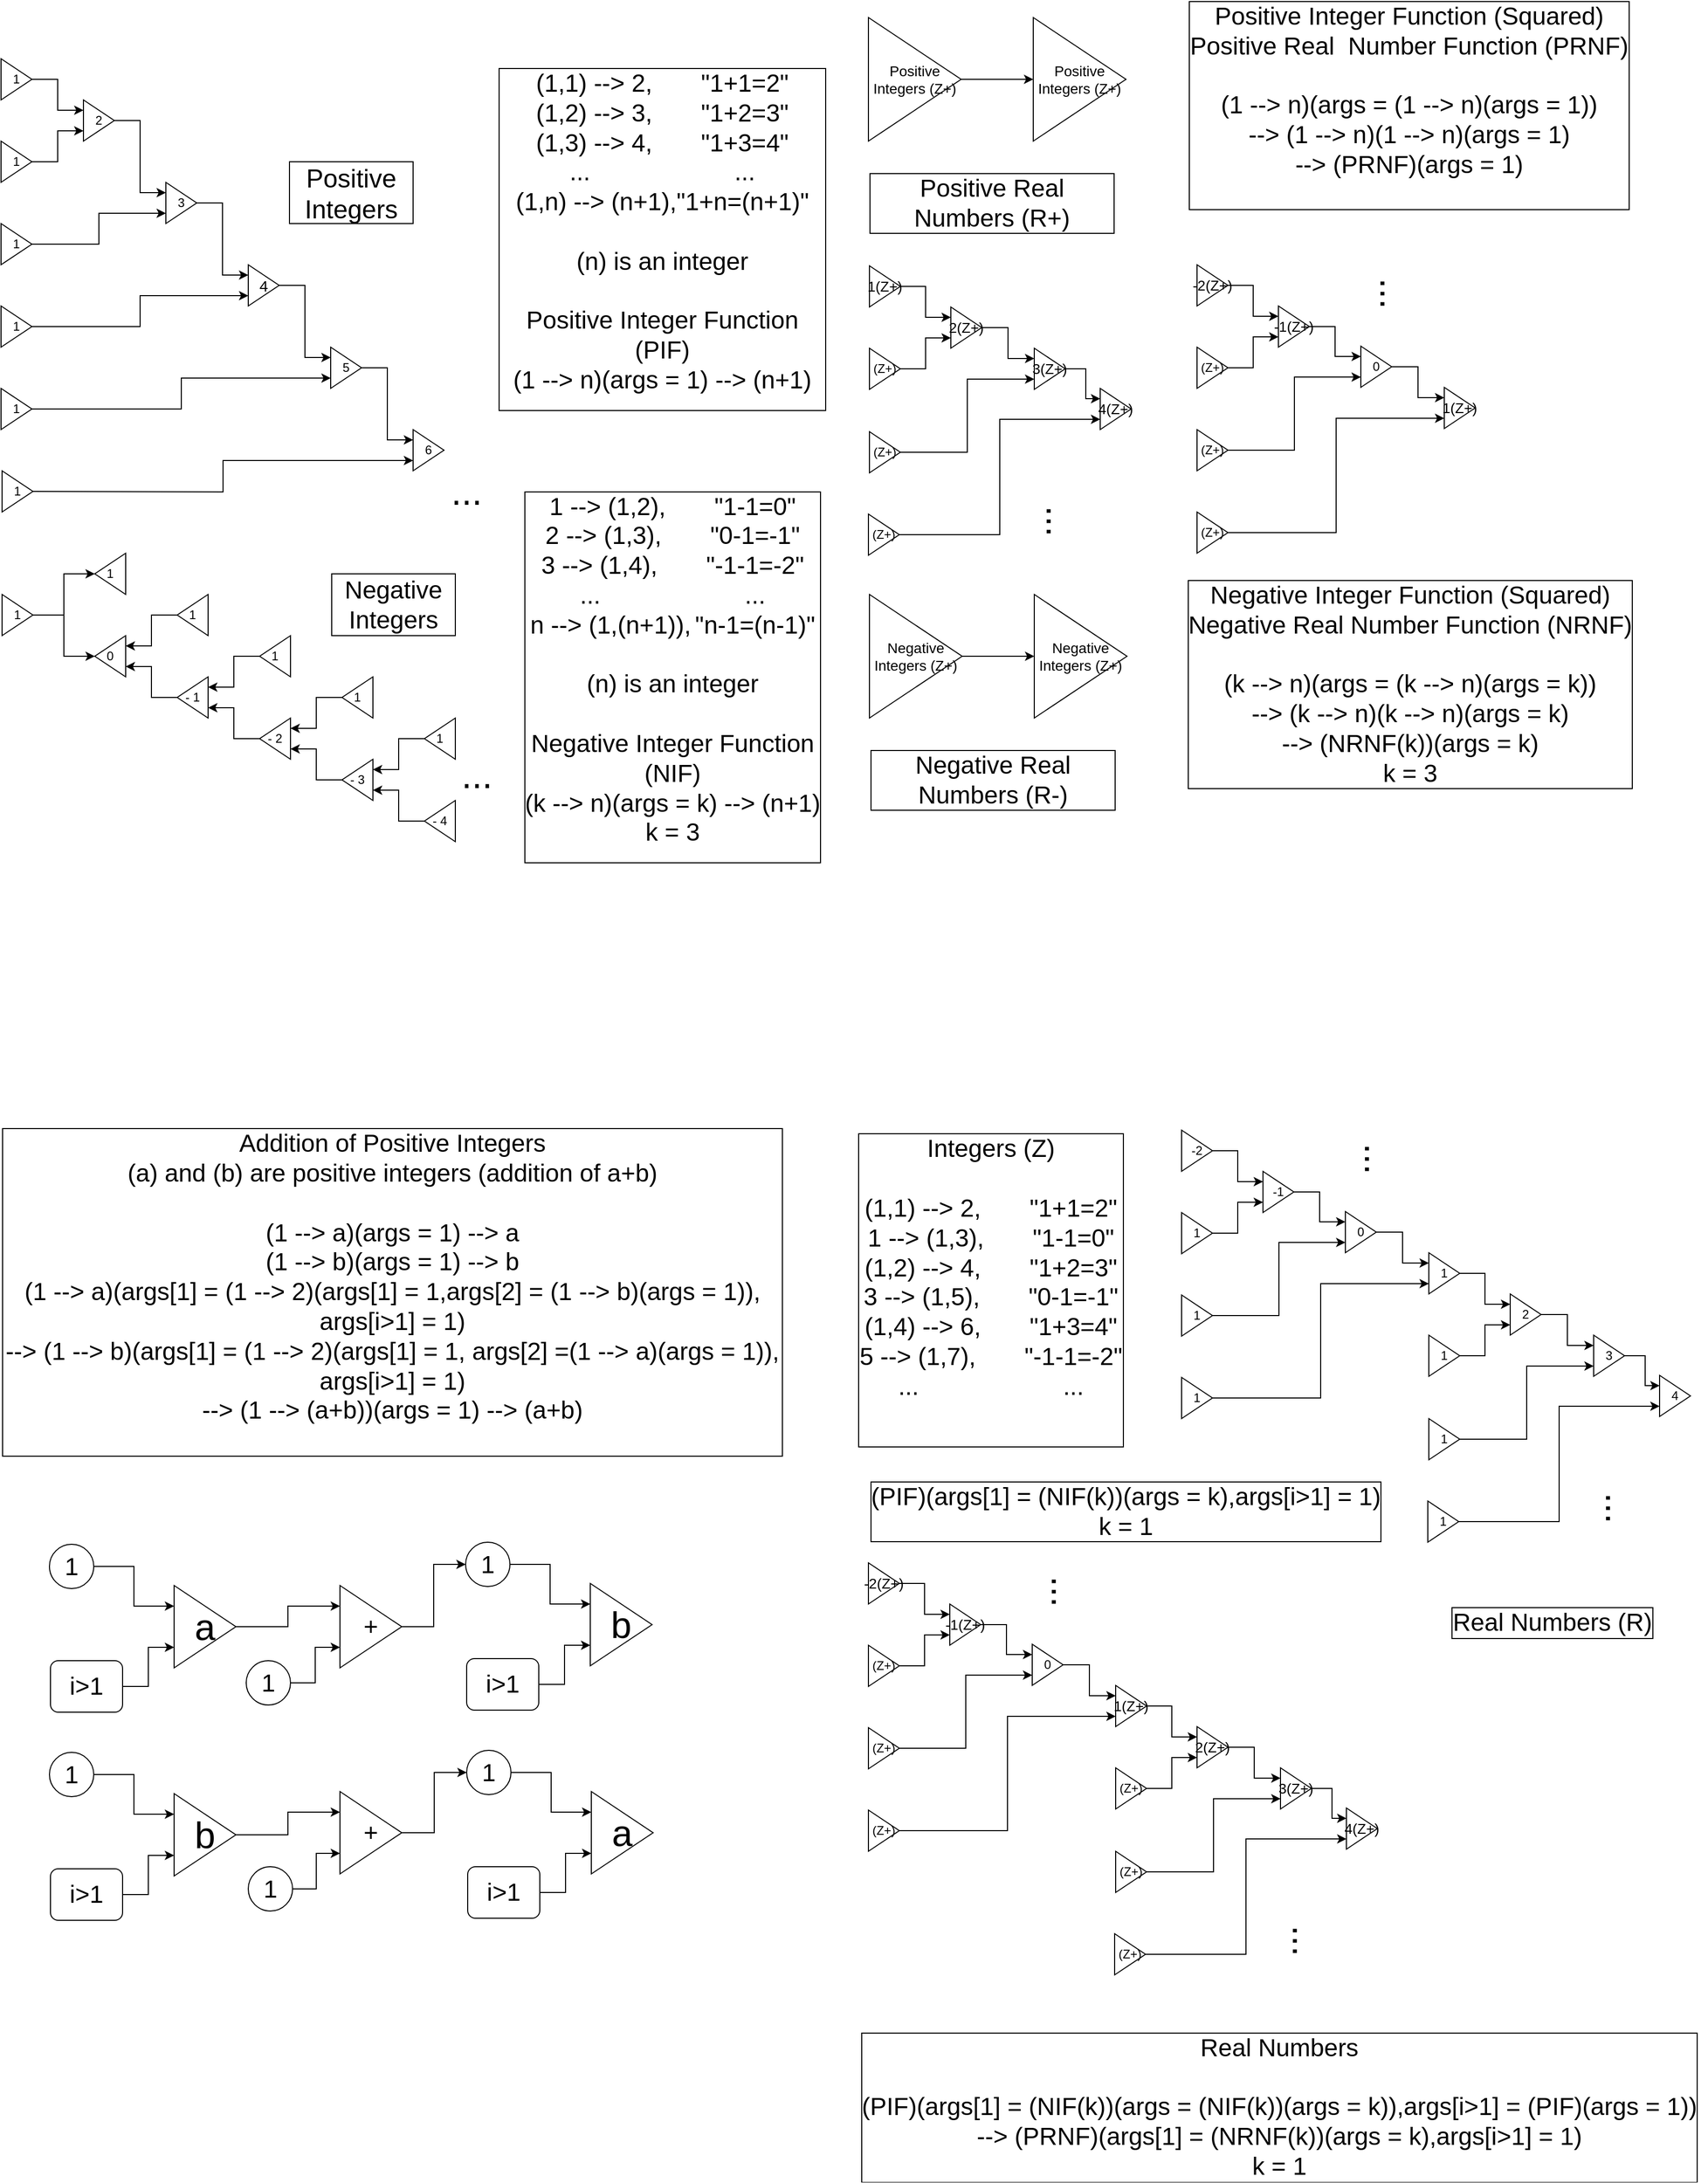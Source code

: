 <mxfile version="26.2.15">
  <diagram name="Page-1" id="xRfz-6UvRlw8iDULHB4P">
    <mxGraphModel dx="1310" dy="937" grid="1" gridSize="10" guides="1" tooltips="1" connect="1" arrows="1" fold="1" page="1" pageScale="1" pageWidth="850" pageHeight="1100" math="0" shadow="0">
      <root>
        <mxCell id="0" />
        <mxCell id="1" parent="0" />
        <mxCell id="XdePbFOdz1kA0PpPe4pF-14" style="edgeStyle=orthogonalEdgeStyle;rounded=0;orthogonalLoop=1;jettySize=auto;html=1;entryX=0;entryY=0.25;entryDx=0;entryDy=0;" parent="1" source="XdePbFOdz1kA0PpPe4pF-1" target="XdePbFOdz1kA0PpPe4pF-7" edge="1">
          <mxGeometry relative="1" as="geometry" />
        </mxCell>
        <mxCell id="XdePbFOdz1kA0PpPe4pF-1" value="1" style="triangle;whiteSpace=wrap;html=1;" parent="1" vertex="1">
          <mxGeometry x="38" y="80" width="30" height="40" as="geometry" />
        </mxCell>
        <mxCell id="XdePbFOdz1kA0PpPe4pF-11" style="edgeStyle=orthogonalEdgeStyle;rounded=0;orthogonalLoop=1;jettySize=auto;html=1;entryX=0;entryY=0.75;entryDx=0;entryDy=0;" parent="1" source="XdePbFOdz1kA0PpPe4pF-2" target="XdePbFOdz1kA0PpPe4pF-7" edge="1">
          <mxGeometry relative="1" as="geometry" />
        </mxCell>
        <mxCell id="XdePbFOdz1kA0PpPe4pF-2" value="1" style="triangle;whiteSpace=wrap;html=1;" parent="1" vertex="1">
          <mxGeometry x="38" y="160" width="30" height="40" as="geometry" />
        </mxCell>
        <mxCell id="XdePbFOdz1kA0PpPe4pF-12" style="edgeStyle=orthogonalEdgeStyle;rounded=0;orthogonalLoop=1;jettySize=auto;html=1;entryX=0;entryY=0.75;entryDx=0;entryDy=0;" parent="1" source="XdePbFOdz1kA0PpPe4pF-3" target="XdePbFOdz1kA0PpPe4pF-8" edge="1">
          <mxGeometry relative="1" as="geometry" />
        </mxCell>
        <mxCell id="XdePbFOdz1kA0PpPe4pF-3" value="1" style="triangle;whiteSpace=wrap;html=1;" parent="1" vertex="1">
          <mxGeometry x="38" y="240" width="30" height="40" as="geometry" />
        </mxCell>
        <mxCell id="XdePbFOdz1kA0PpPe4pF-16" style="edgeStyle=orthogonalEdgeStyle;rounded=0;orthogonalLoop=1;jettySize=auto;html=1;entryX=0;entryY=0.75;entryDx=0;entryDy=0;" parent="1" source="XdePbFOdz1kA0PpPe4pF-4" target="XdePbFOdz1kA0PpPe4pF-15" edge="1">
          <mxGeometry relative="1" as="geometry" />
        </mxCell>
        <mxCell id="XdePbFOdz1kA0PpPe4pF-4" value="1" style="triangle;whiteSpace=wrap;html=1;" parent="1" vertex="1">
          <mxGeometry x="38" y="320" width="30" height="40" as="geometry" />
        </mxCell>
        <mxCell id="XdePbFOdz1kA0PpPe4pF-19" style="edgeStyle=orthogonalEdgeStyle;rounded=0;orthogonalLoop=1;jettySize=auto;html=1;entryX=0;entryY=0.75;entryDx=0;entryDy=0;" parent="1" source="XdePbFOdz1kA0PpPe4pF-5" target="XdePbFOdz1kA0PpPe4pF-18" edge="1">
          <mxGeometry relative="1" as="geometry" />
        </mxCell>
        <mxCell id="XdePbFOdz1kA0PpPe4pF-5" value="1" style="triangle;whiteSpace=wrap;html=1;" parent="1" vertex="1">
          <mxGeometry x="38" y="400" width="30" height="40" as="geometry" />
        </mxCell>
        <mxCell id="XdePbFOdz1kA0PpPe4pF-23" style="edgeStyle=orthogonalEdgeStyle;rounded=0;orthogonalLoop=1;jettySize=auto;html=1;entryX=0;entryY=0.75;entryDx=0;entryDy=0;" parent="1" target="XdePbFOdz1kA0PpPe4pF-22" edge="1">
          <mxGeometry relative="1" as="geometry">
            <mxPoint x="68" y="500" as="sourcePoint" />
          </mxGeometry>
        </mxCell>
        <mxCell id="XdePbFOdz1kA0PpPe4pF-6" value="1" style="triangle;whiteSpace=wrap;html=1;" parent="1" vertex="1">
          <mxGeometry x="39" y="480" width="30" height="40" as="geometry" />
        </mxCell>
        <mxCell id="XdePbFOdz1kA0PpPe4pF-13" style="edgeStyle=orthogonalEdgeStyle;rounded=0;orthogonalLoop=1;jettySize=auto;html=1;entryX=0;entryY=0.25;entryDx=0;entryDy=0;" parent="1" source="XdePbFOdz1kA0PpPe4pF-7" target="XdePbFOdz1kA0PpPe4pF-8" edge="1">
          <mxGeometry relative="1" as="geometry" />
        </mxCell>
        <mxCell id="XdePbFOdz1kA0PpPe4pF-7" value="2" style="triangle;whiteSpace=wrap;html=1;" parent="1" vertex="1">
          <mxGeometry x="118" y="120" width="30" height="40" as="geometry" />
        </mxCell>
        <mxCell id="XdePbFOdz1kA0PpPe4pF-17" style="edgeStyle=orthogonalEdgeStyle;rounded=0;orthogonalLoop=1;jettySize=auto;html=1;entryX=0;entryY=0.25;entryDx=0;entryDy=0;" parent="1" source="XdePbFOdz1kA0PpPe4pF-8" target="XdePbFOdz1kA0PpPe4pF-15" edge="1">
          <mxGeometry relative="1" as="geometry" />
        </mxCell>
        <mxCell id="XdePbFOdz1kA0PpPe4pF-8" value="3" style="triangle;whiteSpace=wrap;html=1;" parent="1" vertex="1">
          <mxGeometry x="198" y="200" width="30" height="40" as="geometry" />
        </mxCell>
        <mxCell id="XdePbFOdz1kA0PpPe4pF-20" style="edgeStyle=orthogonalEdgeStyle;rounded=0;orthogonalLoop=1;jettySize=auto;html=1;entryX=0;entryY=0.25;entryDx=0;entryDy=0;" parent="1" source="XdePbFOdz1kA0PpPe4pF-15" target="XdePbFOdz1kA0PpPe4pF-18" edge="1">
          <mxGeometry relative="1" as="geometry" />
        </mxCell>
        <mxCell id="XdePbFOdz1kA0PpPe4pF-15" value="4" style="triangle;whiteSpace=wrap;html=1;fontSize=15;" parent="1" vertex="1">
          <mxGeometry x="278" y="280" width="30" height="40" as="geometry" />
        </mxCell>
        <mxCell id="XdePbFOdz1kA0PpPe4pF-24" style="edgeStyle=orthogonalEdgeStyle;rounded=0;orthogonalLoop=1;jettySize=auto;html=1;entryX=0;entryY=0.25;entryDx=0;entryDy=0;" parent="1" source="XdePbFOdz1kA0PpPe4pF-18" target="XdePbFOdz1kA0PpPe4pF-22" edge="1">
          <mxGeometry relative="1" as="geometry" />
        </mxCell>
        <mxCell id="XdePbFOdz1kA0PpPe4pF-18" value="5" style="triangle;whiteSpace=wrap;html=1;" parent="1" vertex="1">
          <mxGeometry x="358" y="360" width="30" height="40" as="geometry" />
        </mxCell>
        <mxCell id="XdePbFOdz1kA0PpPe4pF-22" value="6" style="triangle;whiteSpace=wrap;html=1;" parent="1" vertex="1">
          <mxGeometry x="438" y="440" width="30" height="40" as="geometry" />
        </mxCell>
        <mxCell id="XdePbFOdz1kA0PpPe4pF-25" value="&lt;font style=&quot;font-size: 25px;&quot;&gt;Positive Integers&lt;/font&gt;" style="whiteSpace=wrap;html=1;" parent="1" vertex="1">
          <mxGeometry x="318" y="180" width="120" height="60" as="geometry" />
        </mxCell>
        <mxCell id="XdePbFOdz1kA0PpPe4pF-33" style="edgeStyle=orthogonalEdgeStyle;rounded=0;orthogonalLoop=1;jettySize=auto;html=1;entryX=1;entryY=0.5;entryDx=0;entryDy=0;" parent="1" source="XdePbFOdz1kA0PpPe4pF-26" target="XdePbFOdz1kA0PpPe4pF-30" edge="1">
          <mxGeometry relative="1" as="geometry" />
        </mxCell>
        <mxCell id="XdePbFOdz1kA0PpPe4pF-34" style="edgeStyle=orthogonalEdgeStyle;rounded=0;orthogonalLoop=1;jettySize=auto;html=1;entryX=1;entryY=0.5;entryDx=0;entryDy=0;" parent="1" source="XdePbFOdz1kA0PpPe4pF-26" target="XdePbFOdz1kA0PpPe4pF-29" edge="1">
          <mxGeometry relative="1" as="geometry" />
        </mxCell>
        <mxCell id="XdePbFOdz1kA0PpPe4pF-26" value="1" style="triangle;whiteSpace=wrap;html=1;" parent="1" vertex="1">
          <mxGeometry x="39" y="600" width="30" height="40" as="geometry" />
        </mxCell>
        <mxCell id="XdePbFOdz1kA0PpPe4pF-29" value="0" style="triangle;whiteSpace=wrap;html=1;direction=west;" parent="1" vertex="1">
          <mxGeometry x="129" y="640" width="30" height="40" as="geometry" />
        </mxCell>
        <mxCell id="XdePbFOdz1kA0PpPe4pF-30" value="1" style="triangle;whiteSpace=wrap;html=1;direction=west;" parent="1" vertex="1">
          <mxGeometry x="129" y="560" width="30" height="40" as="geometry" />
        </mxCell>
        <mxCell id="XdePbFOdz1kA0PpPe4pF-35" style="edgeStyle=orthogonalEdgeStyle;rounded=0;orthogonalLoop=1;jettySize=auto;html=1;entryX=0;entryY=0.75;entryDx=0;entryDy=0;" parent="1" source="XdePbFOdz1kA0PpPe4pF-31" target="XdePbFOdz1kA0PpPe4pF-29" edge="1">
          <mxGeometry relative="1" as="geometry" />
        </mxCell>
        <mxCell id="XdePbFOdz1kA0PpPe4pF-31" value="1" style="triangle;whiteSpace=wrap;html=1;direction=west;" parent="1" vertex="1">
          <mxGeometry x="209" y="600" width="30" height="40" as="geometry" />
        </mxCell>
        <mxCell id="XdePbFOdz1kA0PpPe4pF-36" style="edgeStyle=orthogonalEdgeStyle;rounded=0;orthogonalLoop=1;jettySize=auto;html=1;entryX=0;entryY=0.25;entryDx=0;entryDy=0;" parent="1" source="XdePbFOdz1kA0PpPe4pF-32" target="XdePbFOdz1kA0PpPe4pF-29" edge="1">
          <mxGeometry relative="1" as="geometry" />
        </mxCell>
        <mxCell id="XdePbFOdz1kA0PpPe4pF-32" value="- 1" style="triangle;whiteSpace=wrap;html=1;direction=west;" parent="1" vertex="1">
          <mxGeometry x="209" y="680" width="30" height="40" as="geometry" />
        </mxCell>
        <mxCell id="XdePbFOdz1kA0PpPe4pF-40" style="edgeStyle=orthogonalEdgeStyle;rounded=0;orthogonalLoop=1;jettySize=auto;html=1;entryX=0;entryY=0.75;entryDx=0;entryDy=0;" parent="1" source="XdePbFOdz1kA0PpPe4pF-37" target="XdePbFOdz1kA0PpPe4pF-32" edge="1">
          <mxGeometry relative="1" as="geometry" />
        </mxCell>
        <mxCell id="XdePbFOdz1kA0PpPe4pF-37" value="1" style="triangle;whiteSpace=wrap;html=1;direction=west;" parent="1" vertex="1">
          <mxGeometry x="289" y="640" width="30" height="40" as="geometry" />
        </mxCell>
        <mxCell id="XdePbFOdz1kA0PpPe4pF-39" style="edgeStyle=orthogonalEdgeStyle;rounded=0;orthogonalLoop=1;jettySize=auto;html=1;entryX=0;entryY=0.25;entryDx=0;entryDy=0;" parent="1" source="XdePbFOdz1kA0PpPe4pF-38" target="XdePbFOdz1kA0PpPe4pF-32" edge="1">
          <mxGeometry relative="1" as="geometry" />
        </mxCell>
        <mxCell id="XdePbFOdz1kA0PpPe4pF-38" value="- 2" style="triangle;whiteSpace=wrap;html=1;direction=west;" parent="1" vertex="1">
          <mxGeometry x="289" y="720" width="30" height="40" as="geometry" />
        </mxCell>
        <mxCell id="XdePbFOdz1kA0PpPe4pF-45" style="edgeStyle=orthogonalEdgeStyle;rounded=0;orthogonalLoop=1;jettySize=auto;html=1;entryX=0;entryY=0.75;entryDx=0;entryDy=0;" parent="1" source="XdePbFOdz1kA0PpPe4pF-41" target="XdePbFOdz1kA0PpPe4pF-38" edge="1">
          <mxGeometry relative="1" as="geometry" />
        </mxCell>
        <mxCell id="XdePbFOdz1kA0PpPe4pF-41" value="1" style="triangle;whiteSpace=wrap;html=1;direction=west;" parent="1" vertex="1">
          <mxGeometry x="369" y="680" width="30" height="40" as="geometry" />
        </mxCell>
        <mxCell id="XdePbFOdz1kA0PpPe4pF-46" style="edgeStyle=orthogonalEdgeStyle;rounded=0;orthogonalLoop=1;jettySize=auto;html=1;entryX=0;entryY=0.25;entryDx=0;entryDy=0;" parent="1" source="XdePbFOdz1kA0PpPe4pF-42" target="XdePbFOdz1kA0PpPe4pF-38" edge="1">
          <mxGeometry relative="1" as="geometry" />
        </mxCell>
        <mxCell id="XdePbFOdz1kA0PpPe4pF-42" value="- 3" style="triangle;whiteSpace=wrap;html=1;direction=west;" parent="1" vertex="1">
          <mxGeometry x="369" y="760" width="30" height="40" as="geometry" />
        </mxCell>
        <mxCell id="XdePbFOdz1kA0PpPe4pF-47" style="edgeStyle=orthogonalEdgeStyle;rounded=0;orthogonalLoop=1;jettySize=auto;html=1;entryX=0;entryY=0.75;entryDx=0;entryDy=0;" parent="1" source="XdePbFOdz1kA0PpPe4pF-43" target="XdePbFOdz1kA0PpPe4pF-42" edge="1">
          <mxGeometry relative="1" as="geometry" />
        </mxCell>
        <mxCell id="XdePbFOdz1kA0PpPe4pF-43" value="1" style="triangle;whiteSpace=wrap;html=1;direction=west;" parent="1" vertex="1">
          <mxGeometry x="449" y="720" width="30" height="40" as="geometry" />
        </mxCell>
        <mxCell id="XdePbFOdz1kA0PpPe4pF-48" style="edgeStyle=orthogonalEdgeStyle;rounded=0;orthogonalLoop=1;jettySize=auto;html=1;entryX=0;entryY=0.25;entryDx=0;entryDy=0;" parent="1" source="XdePbFOdz1kA0PpPe4pF-44" target="XdePbFOdz1kA0PpPe4pF-42" edge="1">
          <mxGeometry relative="1" as="geometry" />
        </mxCell>
        <mxCell id="XdePbFOdz1kA0PpPe4pF-44" value="- 4" style="triangle;whiteSpace=wrap;html=1;direction=west;" parent="1" vertex="1">
          <mxGeometry x="449" y="800" width="30" height="40" as="geometry" />
        </mxCell>
        <mxCell id="XdePbFOdz1kA0PpPe4pF-49" value="&lt;font style=&quot;font-size: 24px;&quot;&gt;Negative Integers&lt;/font&gt;" style="whiteSpace=wrap;html=1;" parent="1" vertex="1">
          <mxGeometry x="359" y="580" width="120" height="60" as="geometry" />
        </mxCell>
        <mxCell id="P9Q4JkVkHAm-3udSk-I6-1" value="&lt;font style=&quot;font-size: 24px;&quot;&gt;(1,1) --&amp;gt; 2,&lt;span style=&quot;white-space: pre;&quot;&gt;&#x9;&lt;/span&gt;&quot;1+1=2&quot;&lt;/font&gt;&lt;div&gt;&lt;font style=&quot;font-size: 24px;&quot;&gt;(1,2) --&amp;gt; 3,&lt;span style=&quot;white-space: pre;&quot;&gt;&#x9;&lt;/span&gt;&quot;1+2=3&quot;&lt;/font&gt;&lt;/div&gt;&lt;div&gt;&lt;font style=&quot;font-size: 24px;&quot;&gt;(1,3) --&amp;gt; 4,&lt;span style=&quot;white-space: pre;&quot;&gt;&#x9;&lt;/span&gt;&quot;1+3=4&quot;&lt;/font&gt;&lt;/div&gt;&lt;div&gt;&lt;font style=&quot;font-size: 24px;&quot;&gt;...&lt;span style=&quot;white-space: pre;&quot;&gt;&#x9;&lt;/span&gt;&lt;span style=&quot;white-space: pre;&quot;&gt;&#x9;&lt;/span&gt;&lt;span style=&quot;white-space: pre;&quot;&gt;&#x9;&lt;/span&gt;...&lt;/font&gt;&lt;/div&gt;&lt;div&gt;&lt;font style=&quot;font-size: 24px;&quot;&gt;(1,n) --&amp;gt; (n+1),&quot;1+n=(n+1)&quot;&lt;/font&gt;&lt;/div&gt;&lt;div&gt;&lt;font style=&quot;font-size: 24px;&quot;&gt;&lt;br&gt;&lt;/font&gt;&lt;/div&gt;&lt;div&gt;&lt;font style=&quot;font-size: 24px;&quot;&gt;(n) is an integer&lt;/font&gt;&lt;/div&gt;&lt;div&gt;&lt;font style=&quot;font-size: 24px;&quot;&gt;&lt;br&gt;&lt;/font&gt;&lt;/div&gt;&lt;div&gt;&lt;font style=&quot;font-size: 24px;&quot;&gt;Positive Integer Function (PIF)&lt;/font&gt;&lt;/div&gt;&lt;div&gt;&lt;font style=&quot;font-size: 24px;&quot;&gt;(1 --&amp;gt; n)(args = 1) --&amp;gt; (n+1)&lt;/font&gt;&lt;/div&gt;&lt;div&gt;&lt;br&gt;&lt;/div&gt;" style="text;html=1;align=center;verticalAlign=middle;whiteSpace=wrap;rounded=0;labelBorderColor=default;" vertex="1" parent="1">
          <mxGeometry x="520" y="120" width="320" height="270" as="geometry" />
        </mxCell>
        <mxCell id="P9Q4JkVkHAm-3udSk-I6-3" value="&lt;div&gt;&lt;font style=&quot;font-size: 24px;&quot;&gt;1 --&amp;gt; (1,2),&lt;span style=&quot;white-space: pre;&quot;&gt;&#x9;&lt;/span&gt;&quot;1-1=0&quot;&lt;/font&gt;&lt;/div&gt;&lt;div&gt;&lt;font style=&quot;font-size: 24px;&quot;&gt;2 --&amp;gt; (1,3),&lt;span style=&quot;white-space: pre;&quot;&gt;&#x9;&lt;/span&gt;&quot;0-1=-1&quot;&lt;/font&gt;&lt;/div&gt;&lt;div&gt;&lt;font style=&quot;font-size: 24px;&quot;&gt;3 --&amp;gt; (1,4),&lt;span style=&quot;white-space: pre;&quot;&gt;&#x9;&lt;/span&gt;&quot;-1-1=-2&quot;&lt;/font&gt;&lt;/div&gt;&lt;div&gt;&lt;font style=&quot;font-size: 24px;&quot;&gt;...&lt;span style=&quot;white-space: pre;&quot;&gt;&#x9;&lt;/span&gt;&lt;span style=&quot;white-space: pre;&quot;&gt;&#x9;&lt;span style=&quot;white-space: pre;&quot;&gt;&#x9;&lt;/span&gt;&lt;/span&gt;...&lt;/font&gt;&lt;/div&gt;&lt;div&gt;&lt;font style=&quot;font-size: 24px;&quot;&gt;n --&amp;gt; (1,(n+1)),&lt;span style=&quot;white-space: pre;&quot;&gt;&#x9;&lt;/span&gt;&quot;n-1=(n-1)&quot;&lt;/font&gt;&lt;/div&gt;&lt;div&gt;&lt;font style=&quot;font-size: 24px;&quot;&gt;&lt;br&gt;&lt;/font&gt;&lt;/div&gt;&lt;div&gt;&lt;font style=&quot;font-size: 24px;&quot;&gt;(n) is an integer&lt;/font&gt;&lt;/div&gt;&lt;div&gt;&lt;font style=&quot;font-size: 24px;&quot;&gt;&lt;br&gt;&lt;/font&gt;&lt;/div&gt;&lt;div&gt;&lt;font style=&quot;font-size: 24px;&quot;&gt;Negative Integer Function&lt;/font&gt;&lt;/div&gt;&lt;div&gt;&lt;span style=&quot;font-size: 24px; background-color: transparent; color: light-dark(rgb(0, 0, 0), rgb(255, 255, 255));&quot;&gt;(NIF)&lt;/span&gt;&lt;/div&gt;&lt;div&gt;&lt;font style=&quot;font-size: 24px;&quot;&gt;(k --&amp;gt; n)(args = k) --&amp;gt; (n+&lt;/font&gt;&lt;span style=&quot;font-size: 24px; background-color: transparent; color: light-dark(rgb(0, 0, 0), rgb(255, 255, 255));&quot;&gt;1)&lt;/span&gt;&lt;/div&gt;&lt;div&gt;&lt;span style=&quot;font-size: 24px; background-color: transparent; color: light-dark(rgb(0, 0, 0), rgb(255, 255, 255));&quot;&gt;k = 3&lt;/span&gt;&lt;/div&gt;&lt;div&gt;&lt;br&gt;&lt;/div&gt;" style="text;html=1;align=center;verticalAlign=middle;whiteSpace=wrap;rounded=0;labelBorderColor=default;" vertex="1" parent="1">
          <mxGeometry x="540" y="560" width="300" height="240" as="geometry" />
        </mxCell>
        <mxCell id="P9Q4JkVkHAm-3udSk-I6-5" value="&lt;font style=&quot;font-size: 14px;&quot;&gt;Positive Integers (Z+)&lt;/font&gt;" style="triangle;whiteSpace=wrap;html=1;" vertex="1" parent="1">
          <mxGeometry x="1040" y="40" width="90" height="120" as="geometry" />
        </mxCell>
        <mxCell id="P9Q4JkVkHAm-3udSk-I6-7" style="edgeStyle=orthogonalEdgeStyle;rounded=0;orthogonalLoop=1;jettySize=auto;html=1;" edge="1" parent="1" source="P9Q4JkVkHAm-3udSk-I6-6" target="P9Q4JkVkHAm-3udSk-I6-5">
          <mxGeometry relative="1" as="geometry" />
        </mxCell>
        <mxCell id="P9Q4JkVkHAm-3udSk-I6-6" value="&lt;font style=&quot;font-size: 14px;&quot;&gt;Positive Integers (Z+)&lt;/font&gt;" style="triangle;whiteSpace=wrap;html=1;" vertex="1" parent="1">
          <mxGeometry x="880" y="40" width="90" height="120" as="geometry" />
        </mxCell>
        <mxCell id="P9Q4JkVkHAm-3udSk-I6-8" value="&lt;font style=&quot;font-size: 24px;&quot;&gt;Positive Real Numbers (R+)&lt;/font&gt;" style="text;html=1;align=center;verticalAlign=middle;whiteSpace=wrap;rounded=0;labelBorderColor=default;" vertex="1" parent="1">
          <mxGeometry x="880" y="180" width="240" height="80" as="geometry" />
        </mxCell>
        <mxCell id="P9Q4JkVkHAm-3udSk-I6-10" value="&lt;font style=&quot;font-size: 36px;&quot;&gt;...&lt;/font&gt;" style="text;html=1;align=center;verticalAlign=middle;whiteSpace=wrap;rounded=0;" vertex="1" parent="1">
          <mxGeometry x="460" y="485" width="60" height="30" as="geometry" />
        </mxCell>
        <mxCell id="P9Q4JkVkHAm-3udSk-I6-11" value="&lt;font style=&quot;font-size: 36px;&quot;&gt;...&lt;/font&gt;" style="text;html=1;align=center;verticalAlign=middle;whiteSpace=wrap;rounded=0;" vertex="1" parent="1">
          <mxGeometry x="470" y="760" width="60" height="30" as="geometry" />
        </mxCell>
        <mxCell id="P9Q4JkVkHAm-3udSk-I6-14" value="&lt;div&gt;&lt;font style=&quot;font-size: 24px;&quot;&gt;Positive Integer Function (Squared)&lt;/font&gt;&lt;div&gt;&lt;span style=&quot;font-size: 24px; background-color: transparent; color: light-dark(rgb(0, 0, 0), rgb(255, 255, 255));&quot;&gt;Positive Real&amp;nbsp; Number Function (PRNF)&lt;/span&gt;&lt;/div&gt;&lt;div&gt;&lt;font style=&quot;font-size: 24px;&quot;&gt;&lt;br&gt;&lt;/font&gt;&lt;/div&gt;&lt;div&gt;&lt;font style=&quot;font-size: 24px;&quot;&gt;(1 --&amp;gt; n)(args = (1 --&amp;gt; n)(args = 1))&lt;/font&gt;&lt;/div&gt;&lt;div&gt;&lt;font style=&quot;font-size: 24px;&quot;&gt;--&amp;gt;&amp;nbsp;&lt;/font&gt;&lt;span style=&quot;font-size: 24px; background-color: transparent; color: light-dark(rgb(0, 0, 0), rgb(255, 255, 255));&quot;&gt;(1 --&amp;gt; n)(1 --&amp;gt; n)(args = 1)&lt;/span&gt;&lt;/div&gt;&lt;div&gt;&lt;span style=&quot;background-color: transparent; color: light-dark(rgb(0, 0, 0), rgb(255, 255, 255)); font-size: 24px;&quot;&gt;--&amp;gt; (PRNF)(args = 1)&lt;/span&gt;&lt;/div&gt;&lt;/div&gt;&lt;div&gt;&lt;span style=&quot;font-size: 24px; background-color: transparent; color: light-dark(rgb(0, 0, 0), rgb(255, 255, 255));&quot;&gt;&lt;br&gt;&lt;/span&gt;&lt;/div&gt;" style="text;html=1;align=center;verticalAlign=middle;whiteSpace=wrap;rounded=0;fontStyle=0;labelBorderColor=default;" vertex="1" parent="1">
          <mxGeometry x="1160" y="40" width="490" height="170" as="geometry" />
        </mxCell>
        <mxCell id="P9Q4JkVkHAm-3udSk-I6-15" value="&lt;font style=&quot;font-size: 14px;&quot;&gt;Negative Integers (Z+)&lt;/font&gt;" style="triangle;whiteSpace=wrap;html=1;" vertex="1" parent="1">
          <mxGeometry x="1041" y="600" width="90" height="120" as="geometry" />
        </mxCell>
        <mxCell id="P9Q4JkVkHAm-3udSk-I6-16" style="edgeStyle=orthogonalEdgeStyle;rounded=0;orthogonalLoop=1;jettySize=auto;html=1;" edge="1" parent="1" source="P9Q4JkVkHAm-3udSk-I6-17" target="P9Q4JkVkHAm-3udSk-I6-15">
          <mxGeometry relative="1" as="geometry" />
        </mxCell>
        <mxCell id="P9Q4JkVkHAm-3udSk-I6-17" value="&lt;font style=&quot;font-size: 14px;&quot;&gt;Negative Integers (Z+)&lt;/font&gt;" style="triangle;whiteSpace=wrap;html=1;" vertex="1" parent="1">
          <mxGeometry x="881" y="600" width="90" height="120" as="geometry" />
        </mxCell>
        <mxCell id="P9Q4JkVkHAm-3udSk-I6-18" value="&lt;font style=&quot;font-size: 24px;&quot;&gt;Negative Real Numbers (R-)&lt;/font&gt;" style="text;html=1;align=center;verticalAlign=middle;whiteSpace=wrap;rounded=0;labelBorderColor=default;" vertex="1" parent="1">
          <mxGeometry x="881" y="740" width="240" height="80" as="geometry" />
        </mxCell>
        <mxCell id="P9Q4JkVkHAm-3udSk-I6-19" value="&lt;font style=&quot;font-size: 24px;&quot;&gt;Negative Integer Function (Squared)&lt;/font&gt;&lt;div&gt;&lt;font style=&quot;font-size: 24px;&quot;&gt;Negative Real Number Function (NRNF)&lt;/font&gt;&lt;/div&gt;&lt;div&gt;&lt;font style=&quot;font-size: 24px;&quot;&gt;&lt;br&gt;&lt;/font&gt;&lt;/div&gt;&lt;div&gt;&lt;font style=&quot;font-size: 24px;&quot;&gt;(k --&amp;gt; n)(args = (k --&amp;gt; n)(args = k))&lt;/font&gt;&lt;/div&gt;&lt;div&gt;&lt;font style=&quot;font-size: 24px;&quot;&gt;--&amp;gt;&amp;nbsp;&lt;/font&gt;&lt;span style=&quot;font-size: 24px; background-color: transparent; color: light-dark(rgb(0, 0, 0), rgb(255, 255, 255));&quot;&gt;(k --&amp;gt; n)(k --&amp;gt; n)(args = k)&lt;/span&gt;&lt;/div&gt;&lt;div&gt;&lt;span style=&quot;font-size: 24px; background-color: transparent; color: light-dark(rgb(0, 0, 0), rgb(255, 255, 255));&quot;&gt;--&amp;gt; (NRNF(k))(args = k)&lt;/span&gt;&lt;/div&gt;&lt;div&gt;&lt;span style=&quot;font-size: 24px; background-color: transparent; color: light-dark(rgb(0, 0, 0), rgb(255, 255, 255));&quot;&gt;k = 3&lt;br&gt;&lt;/span&gt;&lt;/div&gt;" style="text;html=1;align=center;verticalAlign=middle;whiteSpace=wrap;rounded=0;labelBorderColor=default;" vertex="1" parent="1">
          <mxGeometry x="1161" y="602" width="490" height="170" as="geometry" />
        </mxCell>
        <mxCell id="P9Q4JkVkHAm-3udSk-I6-20" value="&lt;font style=&quot;font-size: 24px;&quot;&gt;Integers (Z)&lt;/font&gt;&lt;div&gt;&lt;font style=&quot;font-size: 24px;&quot;&gt;&lt;br&gt;&lt;/font&gt;&lt;/div&gt;&lt;div&gt;&lt;span style=&quot;font-size: 24px;&quot;&gt;(1,1) --&amp;gt; 2,&lt;span style=&quot;white-space: pre;&quot;&gt;&#x9;&lt;/span&gt;&quot;1+1=2&quot;&lt;/span&gt;&lt;/div&gt;&lt;div&gt;&lt;span style=&quot;font-size: 24px;&quot;&gt;1 --&amp;gt; (1,3),&lt;span style=&quot;white-space: pre;&quot;&gt;&#x9;&lt;/span&gt;&quot;1-1=0&quot;&lt;/span&gt;&lt;/div&gt;&lt;div&gt;&lt;span style=&quot;font-size: 24px;&quot;&gt;(1,2) --&amp;gt; 4,&lt;span style=&quot;white-space: pre;&quot;&gt;&#x9;&lt;/span&gt;&quot;1+2=3&quot;&lt;/span&gt;&lt;/div&gt;&lt;div&gt;&lt;span style=&quot;font-size: 24px;&quot;&gt;3 --&amp;gt; (1,5),&lt;span style=&quot;white-space: pre;&quot;&gt;&#x9;&lt;/span&gt;&quot;0-1=-1&quot;&lt;/span&gt;&lt;/div&gt;&lt;div&gt;&lt;span style=&quot;font-size: 24px;&quot;&gt;(1,4) --&amp;gt; 6,&lt;span style=&quot;white-space: pre;&quot;&gt;&#x9;&lt;/span&gt;&quot;1+3=4&quot;&lt;/span&gt;&lt;/div&gt;&lt;div&gt;&lt;span style=&quot;font-size: 24px;&quot;&gt;5 --&amp;gt; (1,7),&lt;span style=&quot;white-space: pre;&quot;&gt;&#x9;&lt;/span&gt;&quot;-1-1=-2&quot;&lt;/span&gt;&lt;/div&gt;&lt;div&gt;&lt;span style=&quot;font-size: 24px;&quot;&gt;...&lt;span style=&quot;white-space: pre;&quot;&gt;&#x9;&lt;span style=&quot;white-space: pre;&quot;&gt;&#x9;&lt;/span&gt;&lt;span style=&quot;white-space: pre;&quot;&gt;&#x9;&lt;/span&gt;&lt;/span&gt;...&lt;/span&gt;&lt;/div&gt;&lt;div&gt;&lt;span style=&quot;background-color: transparent; color: light-dark(rgb(0, 0, 0), rgb(255, 255, 255)); font-size: 24px; white-space: pre;&quot;&gt;&#x9;&lt;/span&gt;&lt;span style=&quot;background-color: transparent; color: light-dark(rgb(0, 0, 0), rgb(255, 255, 255)); font-size: 24px; white-space: pre;&quot;&gt;&#x9;&lt;/span&gt;&lt;span style=&quot;background-color: transparent; color: light-dark(rgb(0, 0, 0), rgb(255, 255, 255)); font-size: 24px; white-space: pre;&quot;&gt;&#x9;&lt;/span&gt;&lt;/div&gt;&lt;div&gt;&lt;br&gt;&lt;/div&gt;" style="text;html=1;align=center;verticalAlign=middle;whiteSpace=wrap;rounded=0;labelBorderColor=default;" vertex="1" parent="1">
          <mxGeometry x="864" y="1120" width="270" height="310" as="geometry" />
        </mxCell>
        <mxCell id="P9Q4JkVkHAm-3udSk-I6-23" value="&lt;div&gt;&lt;span style=&quot;font-size: 24px;&quot;&gt;(PIF)(args[1] = (NIF(k))(args = k),args[i&amp;gt;1] = 1)&lt;/span&gt;&lt;/div&gt;&lt;div&gt;&lt;span style=&quot;font-size: 24px;&quot;&gt;k = 1&lt;/span&gt;&lt;/div&gt;" style="text;html=1;align=center;verticalAlign=middle;whiteSpace=wrap;rounded=0;labelBorderColor=default;rotation=0;" vertex="1" parent="1">
          <mxGeometry x="810" y="1430" width="640" height="120" as="geometry" />
        </mxCell>
        <mxCell id="P9Q4JkVkHAm-3udSk-I6-36" style="edgeStyle=orthogonalEdgeStyle;rounded=0;orthogonalLoop=1;jettySize=auto;html=1;entryX=0;entryY=0.25;entryDx=0;entryDy=0;" edge="1" parent="1" source="P9Q4JkVkHAm-3udSk-I6-24" target="P9Q4JkVkHAm-3udSk-I6-25">
          <mxGeometry relative="1" as="geometry" />
        </mxCell>
        <mxCell id="P9Q4JkVkHAm-3udSk-I6-24" value="-2" style="triangle;whiteSpace=wrap;html=1;" vertex="1" parent="1">
          <mxGeometry x="1184" y="1120" width="30" height="40" as="geometry" />
        </mxCell>
        <mxCell id="P9Q4JkVkHAm-3udSk-I6-38" style="edgeStyle=orthogonalEdgeStyle;rounded=0;orthogonalLoop=1;jettySize=auto;html=1;entryX=0;entryY=0.25;entryDx=0;entryDy=0;" edge="1" parent="1" source="P9Q4JkVkHAm-3udSk-I6-25" target="P9Q4JkVkHAm-3udSk-I6-29">
          <mxGeometry relative="1" as="geometry" />
        </mxCell>
        <mxCell id="P9Q4JkVkHAm-3udSk-I6-25" value="-1" style="triangle;whiteSpace=wrap;html=1;" vertex="1" parent="1">
          <mxGeometry x="1263" y="1160" width="30" height="40" as="geometry" />
        </mxCell>
        <mxCell id="P9Q4JkVkHAm-3udSk-I6-47" style="edgeStyle=orthogonalEdgeStyle;rounded=0;orthogonalLoop=1;jettySize=auto;html=1;entryX=0;entryY=0.25;entryDx=0;entryDy=0;" edge="1" parent="1" source="P9Q4JkVkHAm-3udSk-I6-26" target="P9Q4JkVkHAm-3udSk-I6-31">
          <mxGeometry relative="1" as="geometry" />
        </mxCell>
        <mxCell id="P9Q4JkVkHAm-3udSk-I6-26" value="1" style="triangle;whiteSpace=wrap;html=1;" vertex="1" parent="1">
          <mxGeometry x="1424" y="1239" width="30" height="40" as="geometry" />
        </mxCell>
        <mxCell id="P9Q4JkVkHAm-3udSk-I6-42" style="edgeStyle=orthogonalEdgeStyle;rounded=0;orthogonalLoop=1;jettySize=auto;html=1;entryX=0;entryY=0.25;entryDx=0;entryDy=0;" edge="1" parent="1" source="P9Q4JkVkHAm-3udSk-I6-29" target="P9Q4JkVkHAm-3udSk-I6-26">
          <mxGeometry relative="1" as="geometry" />
        </mxCell>
        <mxCell id="P9Q4JkVkHAm-3udSk-I6-29" value="0" style="triangle;whiteSpace=wrap;html=1;" vertex="1" parent="1">
          <mxGeometry x="1343" y="1199" width="30" height="40" as="geometry" />
        </mxCell>
        <mxCell id="P9Q4JkVkHAm-3udSk-I6-48" style="edgeStyle=orthogonalEdgeStyle;rounded=0;orthogonalLoop=1;jettySize=auto;html=1;entryX=0;entryY=0.25;entryDx=0;entryDy=0;" edge="1" parent="1" source="P9Q4JkVkHAm-3udSk-I6-31" target="P9Q4JkVkHAm-3udSk-I6-32">
          <mxGeometry relative="1" as="geometry" />
        </mxCell>
        <mxCell id="P9Q4JkVkHAm-3udSk-I6-31" value="2" style="triangle;whiteSpace=wrap;html=1;" vertex="1" parent="1">
          <mxGeometry x="1503" y="1279" width="30" height="40" as="geometry" />
        </mxCell>
        <mxCell id="P9Q4JkVkHAm-3udSk-I6-55" style="edgeStyle=orthogonalEdgeStyle;rounded=0;orthogonalLoop=1;jettySize=auto;html=1;entryX=0;entryY=0.25;entryDx=0;entryDy=0;" edge="1" parent="1" source="P9Q4JkVkHAm-3udSk-I6-32" target="P9Q4JkVkHAm-3udSk-I6-53">
          <mxGeometry relative="1" as="geometry" />
        </mxCell>
        <mxCell id="P9Q4JkVkHAm-3udSk-I6-32" value="3" style="triangle;whiteSpace=wrap;html=1;" vertex="1" parent="1">
          <mxGeometry x="1584" y="1319" width="30" height="40" as="geometry" />
        </mxCell>
        <mxCell id="P9Q4JkVkHAm-3udSk-I6-35" style="edgeStyle=orthogonalEdgeStyle;rounded=0;orthogonalLoop=1;jettySize=auto;html=1;entryX=0;entryY=0.75;entryDx=0;entryDy=0;" edge="1" parent="1" source="P9Q4JkVkHAm-3udSk-I6-33" target="P9Q4JkVkHAm-3udSk-I6-25">
          <mxGeometry relative="1" as="geometry" />
        </mxCell>
        <mxCell id="P9Q4JkVkHAm-3udSk-I6-33" value="1" style="triangle;whiteSpace=wrap;html=1;" vertex="1" parent="1">
          <mxGeometry x="1184" y="1200" width="30" height="40" as="geometry" />
        </mxCell>
        <mxCell id="P9Q4JkVkHAm-3udSk-I6-39" style="edgeStyle=orthogonalEdgeStyle;rounded=0;orthogonalLoop=1;jettySize=auto;html=1;entryX=0;entryY=0.75;entryDx=0;entryDy=0;" edge="1" parent="1" source="P9Q4JkVkHAm-3udSk-I6-34" target="P9Q4JkVkHAm-3udSk-I6-29">
          <mxGeometry relative="1" as="geometry" />
        </mxCell>
        <mxCell id="P9Q4JkVkHAm-3udSk-I6-34" value="1" style="triangle;whiteSpace=wrap;html=1;" vertex="1" parent="1">
          <mxGeometry x="1184" y="1280" width="30" height="40" as="geometry" />
        </mxCell>
        <mxCell id="P9Q4JkVkHAm-3udSk-I6-41" style="edgeStyle=orthogonalEdgeStyle;rounded=0;orthogonalLoop=1;jettySize=auto;html=1;entryX=0;entryY=0.75;entryDx=0;entryDy=0;" edge="1" parent="1" source="P9Q4JkVkHAm-3udSk-I6-40" target="P9Q4JkVkHAm-3udSk-I6-26">
          <mxGeometry relative="1" as="geometry" />
        </mxCell>
        <mxCell id="P9Q4JkVkHAm-3udSk-I6-40" value="1" style="triangle;whiteSpace=wrap;html=1;" vertex="1" parent="1">
          <mxGeometry x="1184" y="1360" width="30" height="40" as="geometry" />
        </mxCell>
        <mxCell id="P9Q4JkVkHAm-3udSk-I6-46" style="edgeStyle=orthogonalEdgeStyle;rounded=0;orthogonalLoop=1;jettySize=auto;html=1;entryX=0;entryY=0.75;entryDx=0;entryDy=0;" edge="1" parent="1" source="P9Q4JkVkHAm-3udSk-I6-43" target="P9Q4JkVkHAm-3udSk-I6-31">
          <mxGeometry relative="1" as="geometry" />
        </mxCell>
        <mxCell id="P9Q4JkVkHAm-3udSk-I6-43" value="1" style="triangle;whiteSpace=wrap;html=1;" vertex="1" parent="1">
          <mxGeometry x="1424" y="1319" width="30" height="40" as="geometry" />
        </mxCell>
        <mxCell id="P9Q4JkVkHAm-3udSk-I6-49" style="edgeStyle=orthogonalEdgeStyle;rounded=0;orthogonalLoop=1;jettySize=auto;html=1;entryX=0;entryY=0.75;entryDx=0;entryDy=0;" edge="1" parent="1" source="P9Q4JkVkHAm-3udSk-I6-45" target="P9Q4JkVkHAm-3udSk-I6-32">
          <mxGeometry relative="1" as="geometry" />
        </mxCell>
        <mxCell id="P9Q4JkVkHAm-3udSk-I6-45" value="1" style="triangle;whiteSpace=wrap;html=1;" vertex="1" parent="1">
          <mxGeometry x="1424" y="1400" width="30" height="40" as="geometry" />
        </mxCell>
        <mxCell id="P9Q4JkVkHAm-3udSk-I6-56" style="edgeStyle=orthogonalEdgeStyle;rounded=0;orthogonalLoop=1;jettySize=auto;html=1;entryX=0;entryY=0.75;entryDx=0;entryDy=0;" edge="1" parent="1" source="P9Q4JkVkHAm-3udSk-I6-51" target="P9Q4JkVkHAm-3udSk-I6-53">
          <mxGeometry relative="1" as="geometry" />
        </mxCell>
        <mxCell id="P9Q4JkVkHAm-3udSk-I6-51" value="1" style="triangle;whiteSpace=wrap;html=1;" vertex="1" parent="1">
          <mxGeometry x="1423" y="1480" width="30" height="40" as="geometry" />
        </mxCell>
        <mxCell id="P9Q4JkVkHAm-3udSk-I6-53" value="4" style="triangle;whiteSpace=wrap;html=1;" vertex="1" parent="1">
          <mxGeometry x="1648" y="1358" width="30" height="40" as="geometry" />
        </mxCell>
        <mxCell id="P9Q4JkVkHAm-3udSk-I6-57" value="&lt;font style=&quot;font-size: 36px;&quot;&gt;...&lt;/font&gt;" style="text;html=1;align=center;verticalAlign=middle;whiteSpace=wrap;rounded=0;rotation=90;" vertex="1" parent="1">
          <mxGeometry x="1345" y="1133" width="60" height="30" as="geometry" />
        </mxCell>
        <mxCell id="P9Q4JkVkHAm-3udSk-I6-58" value="&lt;font style=&quot;font-size: 36px;&quot;&gt;...&lt;/font&gt;" style="text;html=1;align=center;verticalAlign=middle;whiteSpace=wrap;rounded=0;rotation=90;" vertex="1" parent="1">
          <mxGeometry x="1579" y="1472" width="60" height="30" as="geometry" />
        </mxCell>
        <mxCell id="P9Q4JkVkHAm-3udSk-I6-62" style="edgeStyle=orthogonalEdgeStyle;rounded=0;orthogonalLoop=1;jettySize=auto;html=1;entryX=0;entryY=0.25;entryDx=0;entryDy=0;" edge="1" parent="1" source="P9Q4JkVkHAm-3udSk-I6-63" target="P9Q4JkVkHAm-3udSk-I6-65">
          <mxGeometry relative="1" as="geometry" />
        </mxCell>
        <mxCell id="P9Q4JkVkHAm-3udSk-I6-63" value="&lt;font style=&quot;font-size: 14px;&quot;&gt;-2(Z+)&lt;/font&gt;" style="triangle;whiteSpace=wrap;html=1;" vertex="1" parent="1">
          <mxGeometry x="880" y="1540" width="30" height="40" as="geometry" />
        </mxCell>
        <mxCell id="P9Q4JkVkHAm-3udSk-I6-64" style="edgeStyle=orthogonalEdgeStyle;rounded=0;orthogonalLoop=1;jettySize=auto;html=1;entryX=0;entryY=0.25;entryDx=0;entryDy=0;" edge="1" parent="1" source="P9Q4JkVkHAm-3udSk-I6-65" target="P9Q4JkVkHAm-3udSk-I6-69">
          <mxGeometry relative="1" as="geometry" />
        </mxCell>
        <mxCell id="P9Q4JkVkHAm-3udSk-I6-65" value="&lt;font style=&quot;font-size: 14px;&quot;&gt;-1(Z+)&lt;/font&gt;" style="triangle;whiteSpace=wrap;html=1;" vertex="1" parent="1">
          <mxGeometry x="959" y="1580" width="30" height="40" as="geometry" />
        </mxCell>
        <mxCell id="P9Q4JkVkHAm-3udSk-I6-66" style="edgeStyle=orthogonalEdgeStyle;rounded=0;orthogonalLoop=1;jettySize=auto;html=1;entryX=0;entryY=0.25;entryDx=0;entryDy=0;" edge="1" parent="1" source="P9Q4JkVkHAm-3udSk-I6-67" target="P9Q4JkVkHAm-3udSk-I6-71">
          <mxGeometry relative="1" as="geometry" />
        </mxCell>
        <mxCell id="P9Q4JkVkHAm-3udSk-I6-67" value="&lt;div&gt;&lt;font style=&quot;font-size: 14px;&quot;&gt;1(Z+)&lt;/font&gt;&lt;/div&gt;" style="triangle;whiteSpace=wrap;html=1;" vertex="1" parent="1">
          <mxGeometry x="1120" y="1659" width="30" height="40" as="geometry" />
        </mxCell>
        <mxCell id="P9Q4JkVkHAm-3udSk-I6-68" style="edgeStyle=orthogonalEdgeStyle;rounded=0;orthogonalLoop=1;jettySize=auto;html=1;entryX=0;entryY=0.25;entryDx=0;entryDy=0;" edge="1" parent="1" source="P9Q4JkVkHAm-3udSk-I6-69" target="P9Q4JkVkHAm-3udSk-I6-67">
          <mxGeometry relative="1" as="geometry" />
        </mxCell>
        <mxCell id="P9Q4JkVkHAm-3udSk-I6-69" value="0" style="triangle;whiteSpace=wrap;html=1;" vertex="1" parent="1">
          <mxGeometry x="1039" y="1619" width="30" height="40" as="geometry" />
        </mxCell>
        <mxCell id="P9Q4JkVkHAm-3udSk-I6-70" style="edgeStyle=orthogonalEdgeStyle;rounded=0;orthogonalLoop=1;jettySize=auto;html=1;entryX=0;entryY=0.25;entryDx=0;entryDy=0;" edge="1" parent="1" source="P9Q4JkVkHAm-3udSk-I6-71" target="P9Q4JkVkHAm-3udSk-I6-73">
          <mxGeometry relative="1" as="geometry" />
        </mxCell>
        <mxCell id="P9Q4JkVkHAm-3udSk-I6-71" value="&lt;font style=&quot;font-size: 14px;&quot;&gt;2(Z+)&lt;/font&gt;" style="triangle;whiteSpace=wrap;html=1;" vertex="1" parent="1">
          <mxGeometry x="1199" y="1699" width="30" height="40" as="geometry" />
        </mxCell>
        <mxCell id="P9Q4JkVkHAm-3udSk-I6-72" style="edgeStyle=orthogonalEdgeStyle;rounded=0;orthogonalLoop=1;jettySize=auto;html=1;entryX=0;entryY=0.25;entryDx=0;entryDy=0;" edge="1" parent="1" source="P9Q4JkVkHAm-3udSk-I6-73" target="P9Q4JkVkHAm-3udSk-I6-86">
          <mxGeometry relative="1" as="geometry" />
        </mxCell>
        <mxCell id="P9Q4JkVkHAm-3udSk-I6-73" value="&lt;font style=&quot;font-size: 14px;&quot;&gt;3(Z+)&lt;/font&gt;" style="triangle;whiteSpace=wrap;html=1;" vertex="1" parent="1">
          <mxGeometry x="1280" y="1739" width="30" height="40" as="geometry" />
        </mxCell>
        <mxCell id="P9Q4JkVkHAm-3udSk-I6-74" style="edgeStyle=orthogonalEdgeStyle;rounded=0;orthogonalLoop=1;jettySize=auto;html=1;entryX=0;entryY=0.75;entryDx=0;entryDy=0;" edge="1" parent="1" source="P9Q4JkVkHAm-3udSk-I6-75" target="P9Q4JkVkHAm-3udSk-I6-65">
          <mxGeometry relative="1" as="geometry" />
        </mxCell>
        <mxCell id="P9Q4JkVkHAm-3udSk-I6-75" value="(Z+)" style="triangle;whiteSpace=wrap;html=1;" vertex="1" parent="1">
          <mxGeometry x="880" y="1620" width="30" height="40" as="geometry" />
        </mxCell>
        <mxCell id="P9Q4JkVkHAm-3udSk-I6-76" style="edgeStyle=orthogonalEdgeStyle;rounded=0;orthogonalLoop=1;jettySize=auto;html=1;entryX=0;entryY=0.75;entryDx=0;entryDy=0;" edge="1" parent="1" source="P9Q4JkVkHAm-3udSk-I6-77" target="P9Q4JkVkHAm-3udSk-I6-69">
          <mxGeometry relative="1" as="geometry" />
        </mxCell>
        <mxCell id="P9Q4JkVkHAm-3udSk-I6-77" value="(Z+)" style="triangle;whiteSpace=wrap;html=1;" vertex="1" parent="1">
          <mxGeometry x="880" y="1700" width="30" height="40" as="geometry" />
        </mxCell>
        <mxCell id="P9Q4JkVkHAm-3udSk-I6-78" style="edgeStyle=orthogonalEdgeStyle;rounded=0;orthogonalLoop=1;jettySize=auto;html=1;entryX=0;entryY=0.75;entryDx=0;entryDy=0;" edge="1" parent="1" source="P9Q4JkVkHAm-3udSk-I6-79" target="P9Q4JkVkHAm-3udSk-I6-67">
          <mxGeometry relative="1" as="geometry" />
        </mxCell>
        <mxCell id="P9Q4JkVkHAm-3udSk-I6-79" value="(Z+)" style="triangle;whiteSpace=wrap;html=1;" vertex="1" parent="1">
          <mxGeometry x="880" y="1780" width="30" height="40" as="geometry" />
        </mxCell>
        <mxCell id="P9Q4JkVkHAm-3udSk-I6-80" style="edgeStyle=orthogonalEdgeStyle;rounded=0;orthogonalLoop=1;jettySize=auto;html=1;entryX=0;entryY=0.75;entryDx=0;entryDy=0;" edge="1" parent="1" source="P9Q4JkVkHAm-3udSk-I6-81" target="P9Q4JkVkHAm-3udSk-I6-71">
          <mxGeometry relative="1" as="geometry" />
        </mxCell>
        <mxCell id="P9Q4JkVkHAm-3udSk-I6-81" value="(Z+)" style="triangle;whiteSpace=wrap;html=1;" vertex="1" parent="1">
          <mxGeometry x="1120" y="1739" width="30" height="40" as="geometry" />
        </mxCell>
        <mxCell id="P9Q4JkVkHAm-3udSk-I6-82" style="edgeStyle=orthogonalEdgeStyle;rounded=0;orthogonalLoop=1;jettySize=auto;html=1;entryX=0;entryY=0.75;entryDx=0;entryDy=0;" edge="1" parent="1" source="P9Q4JkVkHAm-3udSk-I6-83" target="P9Q4JkVkHAm-3udSk-I6-73">
          <mxGeometry relative="1" as="geometry" />
        </mxCell>
        <mxCell id="P9Q4JkVkHAm-3udSk-I6-83" value="(Z+)" style="triangle;whiteSpace=wrap;html=1;" vertex="1" parent="1">
          <mxGeometry x="1120" y="1820" width="30" height="40" as="geometry" />
        </mxCell>
        <mxCell id="P9Q4JkVkHAm-3udSk-I6-84" style="edgeStyle=orthogonalEdgeStyle;rounded=0;orthogonalLoop=1;jettySize=auto;html=1;entryX=0;entryY=0.75;entryDx=0;entryDy=0;" edge="1" parent="1" source="P9Q4JkVkHAm-3udSk-I6-85" target="P9Q4JkVkHAm-3udSk-I6-86">
          <mxGeometry relative="1" as="geometry" />
        </mxCell>
        <mxCell id="P9Q4JkVkHAm-3udSk-I6-85" value="(Z+)" style="triangle;whiteSpace=wrap;html=1;" vertex="1" parent="1">
          <mxGeometry x="1119" y="1900" width="30" height="40" as="geometry" />
        </mxCell>
        <mxCell id="P9Q4JkVkHAm-3udSk-I6-86" value="&lt;font style=&quot;font-size: 14px;&quot;&gt;4(Z+)&lt;/font&gt;" style="triangle;whiteSpace=wrap;html=1;" vertex="1" parent="1">
          <mxGeometry x="1344" y="1778" width="30" height="40" as="geometry" />
        </mxCell>
        <mxCell id="P9Q4JkVkHAm-3udSk-I6-87" value="&lt;font style=&quot;font-size: 36px;&quot;&gt;...&lt;/font&gt;" style="text;html=1;align=center;verticalAlign=middle;whiteSpace=wrap;rounded=0;rotation=90;" vertex="1" parent="1">
          <mxGeometry x="1041" y="1553" width="60" height="30" as="geometry" />
        </mxCell>
        <mxCell id="P9Q4JkVkHAm-3udSk-I6-88" value="&lt;font style=&quot;font-size: 36px;&quot;&gt;...&lt;/font&gt;" style="text;html=1;align=center;verticalAlign=middle;whiteSpace=wrap;rounded=0;rotation=90;" vertex="1" parent="1">
          <mxGeometry x="1275" y="1892" width="60" height="30" as="geometry" />
        </mxCell>
        <mxCell id="P9Q4JkVkHAm-3udSk-I6-89" value="&lt;span style=&quot;font-size: 24px;&quot;&gt;Real Numbers&lt;/span&gt;&lt;div&gt;&lt;span style=&quot;font-size: 24px;&quot;&gt;&lt;br&gt;&lt;/span&gt;&lt;div&gt;&lt;span style=&quot;font-size: 24px;&quot;&gt;(PIF)(args[1] = (NIF(k))(args = (NIF(k))(args = k)),args[i&amp;gt;1] = (PIF)(args = 1))&lt;/span&gt;&lt;/div&gt;&lt;/div&gt;&lt;div&gt;&lt;span style=&quot;font-size: 24px;&quot;&gt;--&amp;gt; (PRNF)(args[1] = (NRNF(k))(args = k),args[i&amp;gt;1] = 1)&lt;/span&gt;&lt;/div&gt;&lt;div&gt;&lt;span style=&quot;font-size: 24px;&quot;&gt;k = 1&lt;/span&gt;&lt;/div&gt;" style="text;html=1;align=center;verticalAlign=middle;whiteSpace=wrap;rounded=0;labelBorderColor=default;" vertex="1" parent="1">
          <mxGeometry x="864" y="2028" width="830" height="80" as="geometry" />
        </mxCell>
        <mxCell id="P9Q4JkVkHAm-3udSk-I6-109" value="&lt;font style=&quot;font-size: 24px;&quot;&gt;Real Numbers (R)&lt;/font&gt;" style="text;html=1;align=center;verticalAlign=middle;whiteSpace=wrap;rounded=0;labelBorderColor=default;" vertex="1" parent="1">
          <mxGeometry x="1439" y="1553" width="210" height="90" as="geometry" />
        </mxCell>
        <mxCell id="P9Q4JkVkHAm-3udSk-I6-110" value="&lt;font style=&quot;font-size: 24px;&quot;&gt;Addition of Positive Integers&lt;/font&gt;&lt;div&gt;&lt;span style=&quot;font-size: 24px;&quot;&gt;(a) and (b) are positive integers (addition of a+b)&lt;/span&gt;&lt;/div&gt;&lt;div&gt;&lt;span style=&quot;font-size: 24px;&quot;&gt;&lt;br&gt;&lt;/span&gt;&lt;/div&gt;&lt;div&gt;&lt;span style=&quot;font-size: 24px;&quot;&gt;(1 --&amp;gt; a)(args = 1) --&amp;gt; a&lt;/span&gt;&lt;/div&gt;&lt;div&gt;&lt;span style=&quot;font-size: 24px;&quot;&gt;(1 --&amp;gt; b)(args = 1) --&amp;gt; b&lt;/span&gt;&lt;/div&gt;&lt;div&gt;&lt;span style=&quot;font-size: 24px;&quot;&gt;(1 --&amp;gt; a)(args[1] = (1 --&amp;gt; 2)(args[1] = 1,args[2] =&amp;nbsp;&lt;/span&gt;&lt;span style=&quot;font-size: 24px; background-color: transparent; color: light-dark(rgb(0, 0, 0), rgb(255, 255, 255));&quot;&gt;(1 --&amp;gt; b)(args = 1)&lt;/span&gt;&lt;span style=&quot;font-size: 24px; background-color: transparent; color: light-dark(rgb(0, 0, 0), rgb(255, 255, 255));&quot;&gt;), args[i&amp;gt;1] = 1)&lt;/span&gt;&lt;/div&gt;&lt;div&gt;&lt;font style=&quot;font-size: 24px;&quot;&gt;--&amp;gt;&amp;nbsp;&lt;/font&gt;&lt;span style=&quot;font-size: 24px; background-color: transparent; color: light-dark(rgb(0, 0, 0), rgb(255, 255, 255));&quot;&gt;(1 --&amp;gt; b)(args[1] = (1 --&amp;gt; 2)(args[1] = 1, args[2] =&lt;/span&gt;&lt;span style=&quot;font-size: 24px; background-color: transparent; color: light-dark(rgb(0, 0, 0), rgb(255, 255, 255));&quot;&gt;(1 --&amp;gt; a)(args = 1)&lt;/span&gt;&lt;span style=&quot;background-color: transparent; color: light-dark(rgb(0, 0, 0), rgb(255, 255, 255)); font-size: 24px;&quot;&gt;), args[i&amp;gt;1] = 1)&lt;/span&gt;&lt;/div&gt;&lt;div&gt;&lt;span style=&quot;font-size: 24px; background-color: transparent; color: light-dark(rgb(0, 0, 0), rgb(255, 255, 255));&quot;&gt;--&amp;gt; (1 --&amp;gt; (a+b))(args = 1) --&amp;gt; (a+b)&lt;/span&gt;&lt;/div&gt;&lt;div&gt;&lt;font style=&quot;font-size: 24px;&quot;&gt;&lt;br&gt;&lt;/font&gt;&lt;/div&gt;" style="text;html=1;align=center;verticalAlign=middle;whiteSpace=wrap;rounded=0;labelBorderColor=default;" vertex="1" parent="1">
          <mxGeometry x="38" y="1197" width="760" height="160" as="geometry" />
        </mxCell>
        <mxCell id="P9Q4JkVkHAm-3udSk-I6-155" style="edgeStyle=orthogonalEdgeStyle;rounded=0;orthogonalLoop=1;jettySize=auto;html=1;entryX=0;entryY=0.25;entryDx=0;entryDy=0;" edge="1" parent="1" source="P9Q4JkVkHAm-3udSk-I6-116" target="P9Q4JkVkHAm-3udSk-I6-142">
          <mxGeometry relative="1" as="geometry" />
        </mxCell>
        <mxCell id="P9Q4JkVkHAm-3udSk-I6-116" value="&lt;font style=&quot;font-size: 36px;&quot;&gt;a&lt;/font&gt;" style="triangle;whiteSpace=wrap;html=1;" vertex="1" parent="1">
          <mxGeometry x="206" y="1562" width="60" height="80" as="geometry" />
        </mxCell>
        <mxCell id="P9Q4JkVkHAm-3udSk-I6-118" style="edgeStyle=orthogonalEdgeStyle;rounded=0;orthogonalLoop=1;jettySize=auto;html=1;entryX=0;entryY=0.25;entryDx=0;entryDy=0;" edge="1" parent="1" source="P9Q4JkVkHAm-3udSk-I6-117" target="P9Q4JkVkHAm-3udSk-I6-116">
          <mxGeometry relative="1" as="geometry" />
        </mxCell>
        <mxCell id="P9Q4JkVkHAm-3udSk-I6-117" value="&lt;font style=&quot;font-size: 24px;&quot;&gt;1&lt;/font&gt;" style="ellipse;whiteSpace=wrap;html=1;aspect=fixed;" vertex="1" parent="1">
          <mxGeometry x="85" y="1522" width="43" height="43" as="geometry" />
        </mxCell>
        <mxCell id="P9Q4JkVkHAm-3udSk-I6-120" style="edgeStyle=orthogonalEdgeStyle;rounded=0;orthogonalLoop=1;jettySize=auto;html=1;entryX=0;entryY=0.75;entryDx=0;entryDy=0;" edge="1" parent="1" source="P9Q4JkVkHAm-3udSk-I6-119" target="P9Q4JkVkHAm-3udSk-I6-116">
          <mxGeometry relative="1" as="geometry" />
        </mxCell>
        <mxCell id="P9Q4JkVkHAm-3udSk-I6-119" value="&lt;font style=&quot;font-size: 24px;&quot;&gt;i&amp;gt;1&lt;/font&gt;" style="rounded=1;whiteSpace=wrap;html=1;" vertex="1" parent="1">
          <mxGeometry x="86" y="1635" width="70" height="50" as="geometry" />
        </mxCell>
        <mxCell id="P9Q4JkVkHAm-3udSk-I6-121" value="&lt;font style=&quot;font-size: 36px;&quot;&gt;b&lt;/font&gt;" style="triangle;whiteSpace=wrap;html=1;" vertex="1" parent="1">
          <mxGeometry x="610" y="1560" width="60" height="80" as="geometry" />
        </mxCell>
        <mxCell id="P9Q4JkVkHAm-3udSk-I6-122" style="edgeStyle=orthogonalEdgeStyle;rounded=0;orthogonalLoop=1;jettySize=auto;html=1;entryX=0;entryY=0.25;entryDx=0;entryDy=0;" edge="1" parent="1" source="P9Q4JkVkHAm-3udSk-I6-123" target="P9Q4JkVkHAm-3udSk-I6-121">
          <mxGeometry relative="1" as="geometry" />
        </mxCell>
        <mxCell id="P9Q4JkVkHAm-3udSk-I6-123" value="&lt;font style=&quot;font-size: 24px;&quot;&gt;1&lt;/font&gt;" style="ellipse;whiteSpace=wrap;html=1;aspect=fixed;" vertex="1" parent="1">
          <mxGeometry x="489" y="1520" width="43" height="43" as="geometry" />
        </mxCell>
        <mxCell id="P9Q4JkVkHAm-3udSk-I6-124" style="edgeStyle=orthogonalEdgeStyle;rounded=0;orthogonalLoop=1;jettySize=auto;html=1;entryX=0;entryY=0.75;entryDx=0;entryDy=0;" edge="1" parent="1" source="P9Q4JkVkHAm-3udSk-I6-125" target="P9Q4JkVkHAm-3udSk-I6-121">
          <mxGeometry relative="1" as="geometry" />
        </mxCell>
        <mxCell id="P9Q4JkVkHAm-3udSk-I6-125" value="&lt;font style=&quot;font-size: 24px;&quot;&gt;i&amp;gt;1&lt;/font&gt;" style="rounded=1;whiteSpace=wrap;html=1;" vertex="1" parent="1">
          <mxGeometry x="490" y="1633" width="70" height="50" as="geometry" />
        </mxCell>
        <mxCell id="P9Q4JkVkHAm-3udSk-I6-157" style="edgeStyle=orthogonalEdgeStyle;rounded=0;orthogonalLoop=1;jettySize=auto;html=1;entryX=0;entryY=0.25;entryDx=0;entryDy=0;" edge="1" parent="1" source="P9Q4JkVkHAm-3udSk-I6-128" target="P9Q4JkVkHAm-3udSk-I6-143">
          <mxGeometry relative="1" as="geometry" />
        </mxCell>
        <mxCell id="P9Q4JkVkHAm-3udSk-I6-128" value="&lt;font style=&quot;font-size: 36px;&quot;&gt;b&lt;/font&gt;" style="triangle;whiteSpace=wrap;html=1;" vertex="1" parent="1">
          <mxGeometry x="206" y="1764" width="60" height="80" as="geometry" />
        </mxCell>
        <mxCell id="P9Q4JkVkHAm-3udSk-I6-129" style="edgeStyle=orthogonalEdgeStyle;rounded=0;orthogonalLoop=1;jettySize=auto;html=1;entryX=0;entryY=0.25;entryDx=0;entryDy=0;" edge="1" parent="1" source="P9Q4JkVkHAm-3udSk-I6-130" target="P9Q4JkVkHAm-3udSk-I6-128">
          <mxGeometry relative="1" as="geometry" />
        </mxCell>
        <mxCell id="P9Q4JkVkHAm-3udSk-I6-130" value="&lt;font style=&quot;font-size: 24px;&quot;&gt;1&lt;/font&gt;" style="ellipse;whiteSpace=wrap;html=1;aspect=fixed;" vertex="1" parent="1">
          <mxGeometry x="85" y="1724" width="43" height="43" as="geometry" />
        </mxCell>
        <mxCell id="P9Q4JkVkHAm-3udSk-I6-131" style="edgeStyle=orthogonalEdgeStyle;rounded=0;orthogonalLoop=1;jettySize=auto;html=1;entryX=0;entryY=0.75;entryDx=0;entryDy=0;" edge="1" parent="1" source="P9Q4JkVkHAm-3udSk-I6-132" target="P9Q4JkVkHAm-3udSk-I6-128">
          <mxGeometry relative="1" as="geometry" />
        </mxCell>
        <mxCell id="P9Q4JkVkHAm-3udSk-I6-132" value="&lt;font style=&quot;font-size: 24px;&quot;&gt;i&amp;gt;1&lt;/font&gt;" style="rounded=1;whiteSpace=wrap;html=1;" vertex="1" parent="1">
          <mxGeometry x="86" y="1837" width="70" height="50" as="geometry" />
        </mxCell>
        <mxCell id="P9Q4JkVkHAm-3udSk-I6-133" value="&lt;font style=&quot;font-size: 36px;&quot;&gt;a&lt;/font&gt;" style="triangle;whiteSpace=wrap;html=1;" vertex="1" parent="1">
          <mxGeometry x="611" y="1762" width="60" height="80" as="geometry" />
        </mxCell>
        <mxCell id="P9Q4JkVkHAm-3udSk-I6-134" style="edgeStyle=orthogonalEdgeStyle;rounded=0;orthogonalLoop=1;jettySize=auto;html=1;entryX=0;entryY=0.25;entryDx=0;entryDy=0;" edge="1" parent="1" source="P9Q4JkVkHAm-3udSk-I6-135" target="P9Q4JkVkHAm-3udSk-I6-133">
          <mxGeometry relative="1" as="geometry" />
        </mxCell>
        <mxCell id="P9Q4JkVkHAm-3udSk-I6-135" value="&lt;font style=&quot;font-size: 24px;&quot;&gt;1&lt;/font&gt;" style="ellipse;whiteSpace=wrap;html=1;aspect=fixed;" vertex="1" parent="1">
          <mxGeometry x="490" y="1722" width="43" height="43" as="geometry" />
        </mxCell>
        <mxCell id="P9Q4JkVkHAm-3udSk-I6-136" style="edgeStyle=orthogonalEdgeStyle;rounded=0;orthogonalLoop=1;jettySize=auto;html=1;entryX=0;entryY=0.75;entryDx=0;entryDy=0;" edge="1" parent="1" source="P9Q4JkVkHAm-3udSk-I6-137" target="P9Q4JkVkHAm-3udSk-I6-133">
          <mxGeometry relative="1" as="geometry" />
        </mxCell>
        <mxCell id="P9Q4JkVkHAm-3udSk-I6-137" value="&lt;font style=&quot;font-size: 24px;&quot;&gt;i&amp;gt;1&lt;/font&gt;" style="rounded=1;whiteSpace=wrap;html=1;" vertex="1" parent="1">
          <mxGeometry x="491" y="1835" width="70" height="50" as="geometry" />
        </mxCell>
        <mxCell id="P9Q4JkVkHAm-3udSk-I6-154" style="edgeStyle=orthogonalEdgeStyle;rounded=0;orthogonalLoop=1;jettySize=auto;html=1;entryX=0;entryY=0.5;entryDx=0;entryDy=0;" edge="1" parent="1" source="P9Q4JkVkHAm-3udSk-I6-142" target="P9Q4JkVkHAm-3udSk-I6-123">
          <mxGeometry relative="1" as="geometry" />
        </mxCell>
        <mxCell id="P9Q4JkVkHAm-3udSk-I6-142" value="&lt;font style=&quot;font-size: 24px;&quot;&gt;+&lt;/font&gt;" style="triangle;whiteSpace=wrap;html=1;" vertex="1" parent="1">
          <mxGeometry x="367" y="1562" width="60" height="80" as="geometry" />
        </mxCell>
        <mxCell id="P9Q4JkVkHAm-3udSk-I6-150" style="edgeStyle=orthogonalEdgeStyle;rounded=0;orthogonalLoop=1;jettySize=auto;html=1;entryX=0;entryY=0.5;entryDx=0;entryDy=0;" edge="1" parent="1" source="P9Q4JkVkHAm-3udSk-I6-143" target="P9Q4JkVkHAm-3udSk-I6-135">
          <mxGeometry relative="1" as="geometry" />
        </mxCell>
        <mxCell id="P9Q4JkVkHAm-3udSk-I6-143" value="&lt;span style=&quot;font-size: 24px;&quot;&gt;+&lt;/span&gt;" style="triangle;whiteSpace=wrap;html=1;" vertex="1" parent="1">
          <mxGeometry x="367" y="1762" width="60" height="80" as="geometry" />
        </mxCell>
        <mxCell id="P9Q4JkVkHAm-3udSk-I6-156" style="edgeStyle=orthogonalEdgeStyle;rounded=0;orthogonalLoop=1;jettySize=auto;html=1;entryX=0;entryY=0.75;entryDx=0;entryDy=0;" edge="1" parent="1" source="P9Q4JkVkHAm-3udSk-I6-146" target="P9Q4JkVkHAm-3udSk-I6-142">
          <mxGeometry relative="1" as="geometry" />
        </mxCell>
        <mxCell id="P9Q4JkVkHAm-3udSk-I6-146" value="&lt;font style=&quot;font-size: 24px;&quot;&gt;1&lt;/font&gt;" style="ellipse;whiteSpace=wrap;html=1;aspect=fixed;" vertex="1" parent="1">
          <mxGeometry x="276" y="1635" width="43" height="43" as="geometry" />
        </mxCell>
        <mxCell id="P9Q4JkVkHAm-3udSk-I6-158" style="edgeStyle=orthogonalEdgeStyle;rounded=0;orthogonalLoop=1;jettySize=auto;html=1;entryX=0;entryY=0.75;entryDx=0;entryDy=0;" edge="1" parent="1" source="P9Q4JkVkHAm-3udSk-I6-147" target="P9Q4JkVkHAm-3udSk-I6-143">
          <mxGeometry relative="1" as="geometry" />
        </mxCell>
        <mxCell id="P9Q4JkVkHAm-3udSk-I6-147" value="&lt;font style=&quot;font-size: 24px;&quot;&gt;1&lt;/font&gt;" style="ellipse;whiteSpace=wrap;html=1;aspect=fixed;" vertex="1" parent="1">
          <mxGeometry x="278" y="1835" width="43" height="43" as="geometry" />
        </mxCell>
        <mxCell id="P9Q4JkVkHAm-3udSk-I6-162" style="edgeStyle=orthogonalEdgeStyle;rounded=0;orthogonalLoop=1;jettySize=auto;html=1;entryX=0;entryY=0.25;entryDx=0;entryDy=0;" edge="1" parent="1" source="P9Q4JkVkHAm-3udSk-I6-163" target="P9Q4JkVkHAm-3udSk-I6-165">
          <mxGeometry relative="1" as="geometry" />
        </mxCell>
        <mxCell id="P9Q4JkVkHAm-3udSk-I6-163" value="&lt;div&gt;&lt;font style=&quot;font-size: 14px;&quot;&gt;1(Z+)&lt;/font&gt;&lt;/div&gt;" style="triangle;whiteSpace=wrap;html=1;" vertex="1" parent="1">
          <mxGeometry x="881" y="281" width="30" height="40" as="geometry" />
        </mxCell>
        <mxCell id="P9Q4JkVkHAm-3udSk-I6-164" style="edgeStyle=orthogonalEdgeStyle;rounded=0;orthogonalLoop=1;jettySize=auto;html=1;entryX=0;entryY=0.25;entryDx=0;entryDy=0;" edge="1" parent="1" source="P9Q4JkVkHAm-3udSk-I6-165" target="P9Q4JkVkHAm-3udSk-I6-167">
          <mxGeometry relative="1" as="geometry" />
        </mxCell>
        <mxCell id="P9Q4JkVkHAm-3udSk-I6-165" value="&lt;font style=&quot;font-size: 14px;&quot;&gt;2(Z+)&lt;/font&gt;" style="triangle;whiteSpace=wrap;html=1;" vertex="1" parent="1">
          <mxGeometry x="960" y="321" width="30" height="40" as="geometry" />
        </mxCell>
        <mxCell id="P9Q4JkVkHAm-3udSk-I6-166" style="edgeStyle=orthogonalEdgeStyle;rounded=0;orthogonalLoop=1;jettySize=auto;html=1;entryX=0;entryY=0.25;entryDx=0;entryDy=0;" edge="1" parent="1" source="P9Q4JkVkHAm-3udSk-I6-167" target="P9Q4JkVkHAm-3udSk-I6-174">
          <mxGeometry relative="1" as="geometry" />
        </mxCell>
        <mxCell id="P9Q4JkVkHAm-3udSk-I6-167" value="&lt;font style=&quot;font-size: 14px;&quot;&gt;3(Z+)&lt;/font&gt;" style="triangle;whiteSpace=wrap;html=1;" vertex="1" parent="1">
          <mxGeometry x="1041" y="361" width="30" height="40" as="geometry" />
        </mxCell>
        <mxCell id="P9Q4JkVkHAm-3udSk-I6-168" style="edgeStyle=orthogonalEdgeStyle;rounded=0;orthogonalLoop=1;jettySize=auto;html=1;entryX=0;entryY=0.75;entryDx=0;entryDy=0;" edge="1" parent="1" source="P9Q4JkVkHAm-3udSk-I6-169" target="P9Q4JkVkHAm-3udSk-I6-165">
          <mxGeometry relative="1" as="geometry" />
        </mxCell>
        <mxCell id="P9Q4JkVkHAm-3udSk-I6-169" value="(Z+)" style="triangle;whiteSpace=wrap;html=1;" vertex="1" parent="1">
          <mxGeometry x="881" y="361" width="30" height="40" as="geometry" />
        </mxCell>
        <mxCell id="P9Q4JkVkHAm-3udSk-I6-170" style="edgeStyle=orthogonalEdgeStyle;rounded=0;orthogonalLoop=1;jettySize=auto;html=1;entryX=0;entryY=0.75;entryDx=0;entryDy=0;" edge="1" parent="1" source="P9Q4JkVkHAm-3udSk-I6-171" target="P9Q4JkVkHAm-3udSk-I6-167">
          <mxGeometry relative="1" as="geometry" />
        </mxCell>
        <mxCell id="P9Q4JkVkHAm-3udSk-I6-171" value="(Z+)" style="triangle;whiteSpace=wrap;html=1;" vertex="1" parent="1">
          <mxGeometry x="881" y="442" width="30" height="40" as="geometry" />
        </mxCell>
        <mxCell id="P9Q4JkVkHAm-3udSk-I6-172" style="edgeStyle=orthogonalEdgeStyle;rounded=0;orthogonalLoop=1;jettySize=auto;html=1;entryX=0;entryY=0.75;entryDx=0;entryDy=0;" edge="1" parent="1" source="P9Q4JkVkHAm-3udSk-I6-173" target="P9Q4JkVkHAm-3udSk-I6-174">
          <mxGeometry relative="1" as="geometry" />
        </mxCell>
        <mxCell id="P9Q4JkVkHAm-3udSk-I6-173" value="(Z+)" style="triangle;whiteSpace=wrap;html=1;" vertex="1" parent="1">
          <mxGeometry x="880" y="522" width="30" height="40" as="geometry" />
        </mxCell>
        <mxCell id="P9Q4JkVkHAm-3udSk-I6-174" value="&lt;font style=&quot;font-size: 14px;&quot;&gt;4(Z+)&lt;/font&gt;" style="triangle;whiteSpace=wrap;html=1;" vertex="1" parent="1">
          <mxGeometry x="1105" y="400" width="30" height="40" as="geometry" />
        </mxCell>
        <mxCell id="P9Q4JkVkHAm-3udSk-I6-175" value="&lt;font style=&quot;font-size: 36px;&quot;&gt;...&lt;/font&gt;" style="text;html=1;align=center;verticalAlign=middle;whiteSpace=wrap;rounded=0;rotation=90;" vertex="1" parent="1">
          <mxGeometry x="1036" y="514" width="60" height="30" as="geometry" />
        </mxCell>
        <mxCell id="P9Q4JkVkHAm-3udSk-I6-176" style="edgeStyle=orthogonalEdgeStyle;rounded=0;orthogonalLoop=1;jettySize=auto;html=1;entryX=0;entryY=0.25;entryDx=0;entryDy=0;" edge="1" parent="1" source="P9Q4JkVkHAm-3udSk-I6-177" target="P9Q4JkVkHAm-3udSk-I6-179">
          <mxGeometry relative="1" as="geometry" />
        </mxCell>
        <mxCell id="P9Q4JkVkHAm-3udSk-I6-177" value="&lt;font style=&quot;font-size: 14px;&quot;&gt;-2(Z+)&lt;/font&gt;" style="triangle;whiteSpace=wrap;html=1;" vertex="1" parent="1">
          <mxGeometry x="1199" y="280" width="30" height="40" as="geometry" />
        </mxCell>
        <mxCell id="P9Q4JkVkHAm-3udSk-I6-178" style="edgeStyle=orthogonalEdgeStyle;rounded=0;orthogonalLoop=1;jettySize=auto;html=1;entryX=0;entryY=0.25;entryDx=0;entryDy=0;" edge="1" parent="1" source="P9Q4JkVkHAm-3udSk-I6-179" target="P9Q4JkVkHAm-3udSk-I6-182">
          <mxGeometry relative="1" as="geometry" />
        </mxCell>
        <mxCell id="P9Q4JkVkHAm-3udSk-I6-179" value="&lt;font style=&quot;font-size: 14px;&quot;&gt;-1(Z+)&lt;/font&gt;" style="triangle;whiteSpace=wrap;html=1;" vertex="1" parent="1">
          <mxGeometry x="1278" y="320" width="30" height="40" as="geometry" />
        </mxCell>
        <mxCell id="P9Q4JkVkHAm-3udSk-I6-180" value="&lt;div&gt;&lt;font style=&quot;font-size: 14px;&quot;&gt;1(Z+)&lt;/font&gt;&lt;/div&gt;" style="triangle;whiteSpace=wrap;html=1;" vertex="1" parent="1">
          <mxGeometry x="1439" y="399" width="30" height="40" as="geometry" />
        </mxCell>
        <mxCell id="P9Q4JkVkHAm-3udSk-I6-181" style="edgeStyle=orthogonalEdgeStyle;rounded=0;orthogonalLoop=1;jettySize=auto;html=1;entryX=0;entryY=0.25;entryDx=0;entryDy=0;" edge="1" parent="1" source="P9Q4JkVkHAm-3udSk-I6-182" target="P9Q4JkVkHAm-3udSk-I6-180">
          <mxGeometry relative="1" as="geometry" />
        </mxCell>
        <mxCell id="P9Q4JkVkHAm-3udSk-I6-182" value="0" style="triangle;whiteSpace=wrap;html=1;" vertex="1" parent="1">
          <mxGeometry x="1358" y="359" width="30" height="40" as="geometry" />
        </mxCell>
        <mxCell id="P9Q4JkVkHAm-3udSk-I6-183" style="edgeStyle=orthogonalEdgeStyle;rounded=0;orthogonalLoop=1;jettySize=auto;html=1;entryX=0;entryY=0.75;entryDx=0;entryDy=0;" edge="1" parent="1" source="P9Q4JkVkHAm-3udSk-I6-184" target="P9Q4JkVkHAm-3udSk-I6-179">
          <mxGeometry relative="1" as="geometry" />
        </mxCell>
        <mxCell id="P9Q4JkVkHAm-3udSk-I6-184" value="(Z+)" style="triangle;whiteSpace=wrap;html=1;" vertex="1" parent="1">
          <mxGeometry x="1199" y="360" width="30" height="40" as="geometry" />
        </mxCell>
        <mxCell id="P9Q4JkVkHAm-3udSk-I6-185" style="edgeStyle=orthogonalEdgeStyle;rounded=0;orthogonalLoop=1;jettySize=auto;html=1;entryX=0;entryY=0.75;entryDx=0;entryDy=0;" edge="1" parent="1" source="P9Q4JkVkHAm-3udSk-I6-186" target="P9Q4JkVkHAm-3udSk-I6-182">
          <mxGeometry relative="1" as="geometry" />
        </mxCell>
        <mxCell id="P9Q4JkVkHAm-3udSk-I6-186" value="(Z+)" style="triangle;whiteSpace=wrap;html=1;" vertex="1" parent="1">
          <mxGeometry x="1199" y="440" width="30" height="40" as="geometry" />
        </mxCell>
        <mxCell id="P9Q4JkVkHAm-3udSk-I6-187" style="edgeStyle=orthogonalEdgeStyle;rounded=0;orthogonalLoop=1;jettySize=auto;html=1;entryX=0;entryY=0.75;entryDx=0;entryDy=0;" edge="1" parent="1" source="P9Q4JkVkHAm-3udSk-I6-188" target="P9Q4JkVkHAm-3udSk-I6-180">
          <mxGeometry relative="1" as="geometry" />
        </mxCell>
        <mxCell id="P9Q4JkVkHAm-3udSk-I6-188" value="(Z+)" style="triangle;whiteSpace=wrap;html=1;" vertex="1" parent="1">
          <mxGeometry x="1199" y="520" width="30" height="40" as="geometry" />
        </mxCell>
        <mxCell id="P9Q4JkVkHAm-3udSk-I6-190" value="&lt;font style=&quot;font-size: 36px;&quot;&gt;...&lt;/font&gt;" style="text;html=1;align=center;verticalAlign=middle;whiteSpace=wrap;rounded=0;rotation=90;" vertex="1" parent="1">
          <mxGeometry x="1360" y="293" width="60" height="30" as="geometry" />
        </mxCell>
      </root>
    </mxGraphModel>
  </diagram>
</mxfile>
